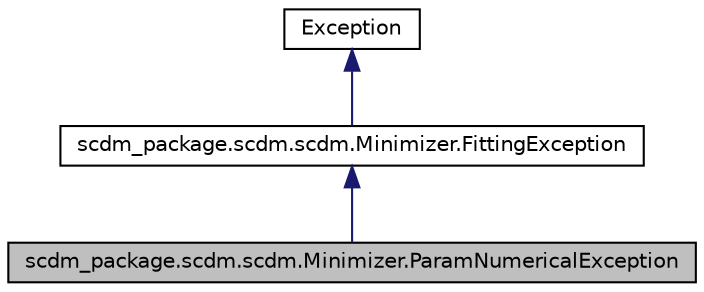 digraph G
{
  edge [fontname="Helvetica",fontsize="10",labelfontname="Helvetica",labelfontsize="10"];
  node [fontname="Helvetica",fontsize="10",shape=record];
  Node1 [label="scdm_package.scdm.scdm.Minimizer.ParamNumericalException",height=0.2,width=0.4,color="black", fillcolor="grey75", style="filled" fontcolor="black"];
  Node2 -> Node1 [dir=back,color="midnightblue",fontsize="10",style="solid",fontname="Helvetica"];
  Node2 [label="scdm_package.scdm.scdm.Minimizer.FittingException",height=0.2,width=0.4,color="black", fillcolor="white", style="filled",URL="$classscdm__package_1_1scdm_1_1scdm_1_1Minimizer_1_1FittingException.html",tooltip="Base fitting exception."];
  Node3 -> Node2 [dir=back,color="midnightblue",fontsize="10",style="solid",fontname="Helvetica"];
  Node3 [label="Exception",height=0.2,width=0.4,color="black", fillcolor="white", style="filled",URL="$classException.html"];
}
